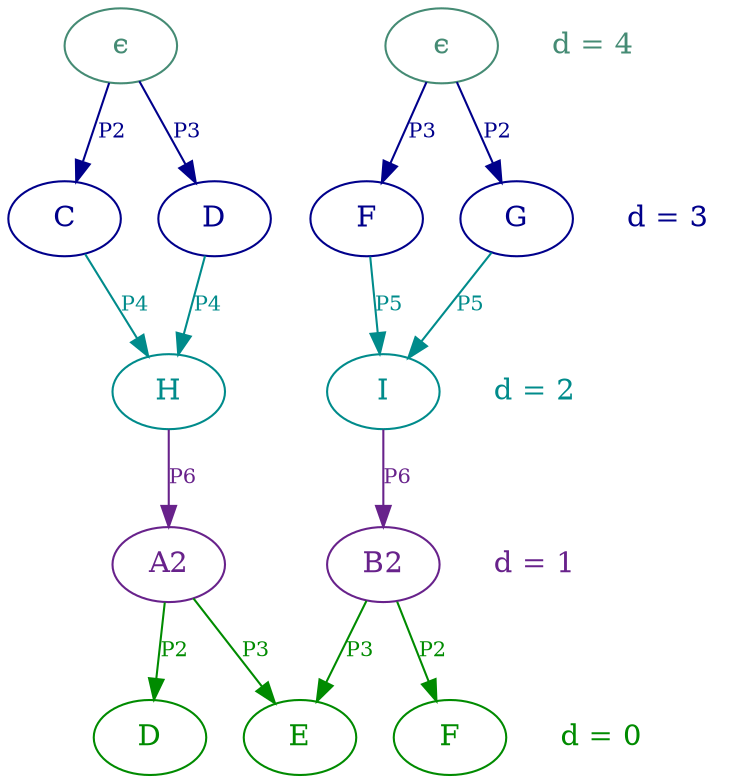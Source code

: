 digraph G {
    
    newrank = true;

    color = "aquamarine4";
    node [color = "aquamarine4", fontcolor = "aquamarine4"];
    root [label="ϵ"];
    o_root [label="ϵ"];
    depth_4_node[label = "d = 4", shape = plaintext, fontcolor = "aquamarine4"];
    {rank = same; depth_4_node; root; o_root};
    
    color = "blue4";
    node [color = "blue4", fontcolor = "blue4"];
    edge [color = "blue4", fontsize = 10, fontcolor = "blue4"];
    root -> C [label = "P2"];
    root -> D [label = "P3"];
    o_F [label = "F"];
    o_G [label = "G"];
    o_root -> o_F [label = "P3"];
    o_root -> o_G [label = "P2"];
    depth_3_node[label = "d = 3", shape = plaintext, fontcolor = "blue4"];
    {rank = same; depth_3_node; C; D; o_F; o_G};
    
    color = "cyan4";
    node [color = "cyan4", fontcolor = "cyan4"];
    edge [color = "cyan4", fontsize = 10, fontcolor = "cyan4"];
    C -> H [label = "P4"];
    D -> H [label = "P4"];
    o_I [label = "I"];
    o_F -> o_I [label = "P5"];
    o_G -> o_I [label = "P5"];
    depth_2_node[label = "d = 2", shape = plaintext, fontcolor = "cyan4"];
    {rank = same; depth_2_node; H; o_I};

    
    color = "darkorchid4";
    node [color = "darkorchid4", fontcolor = "darkorchid4"];
    edge [color = "darkorchid4", fontsize = 10, fontcolor = "darkorchid4"];
    H -> A2 [label = "P6"];
    o_B2 [label = "B2"];
    o_I -> o_B2 [label = "P6"];
    depth_1_node[label = "d = 1", shape = plaintext, fontcolor = "darkorchid4"];
    {rank = same; depth_1_node; o_B2; A2};

    color = "green4";
    node [color = "green4", fontcolor = "green4"];
    edge [color = "green4", fontsize = 10, fontcolor = "green4"];
    D_0 [label = "D"];
    E_0 [label = "E"];
    F_0 [label = "F"];
    A2 -> D_0 [label = "P2"];
    A2 -> E_0 [label = "P3"];
    o_B2 -> E_0 [label = "P3"];
    o_B2 -> F_0 [label = "P2"];

    depth_0_node[label = "d = 0", shape = plaintext, fontcolor = "green4"];
    {rank = same; depth_0_node; D_0; E_0; F_0};
}
